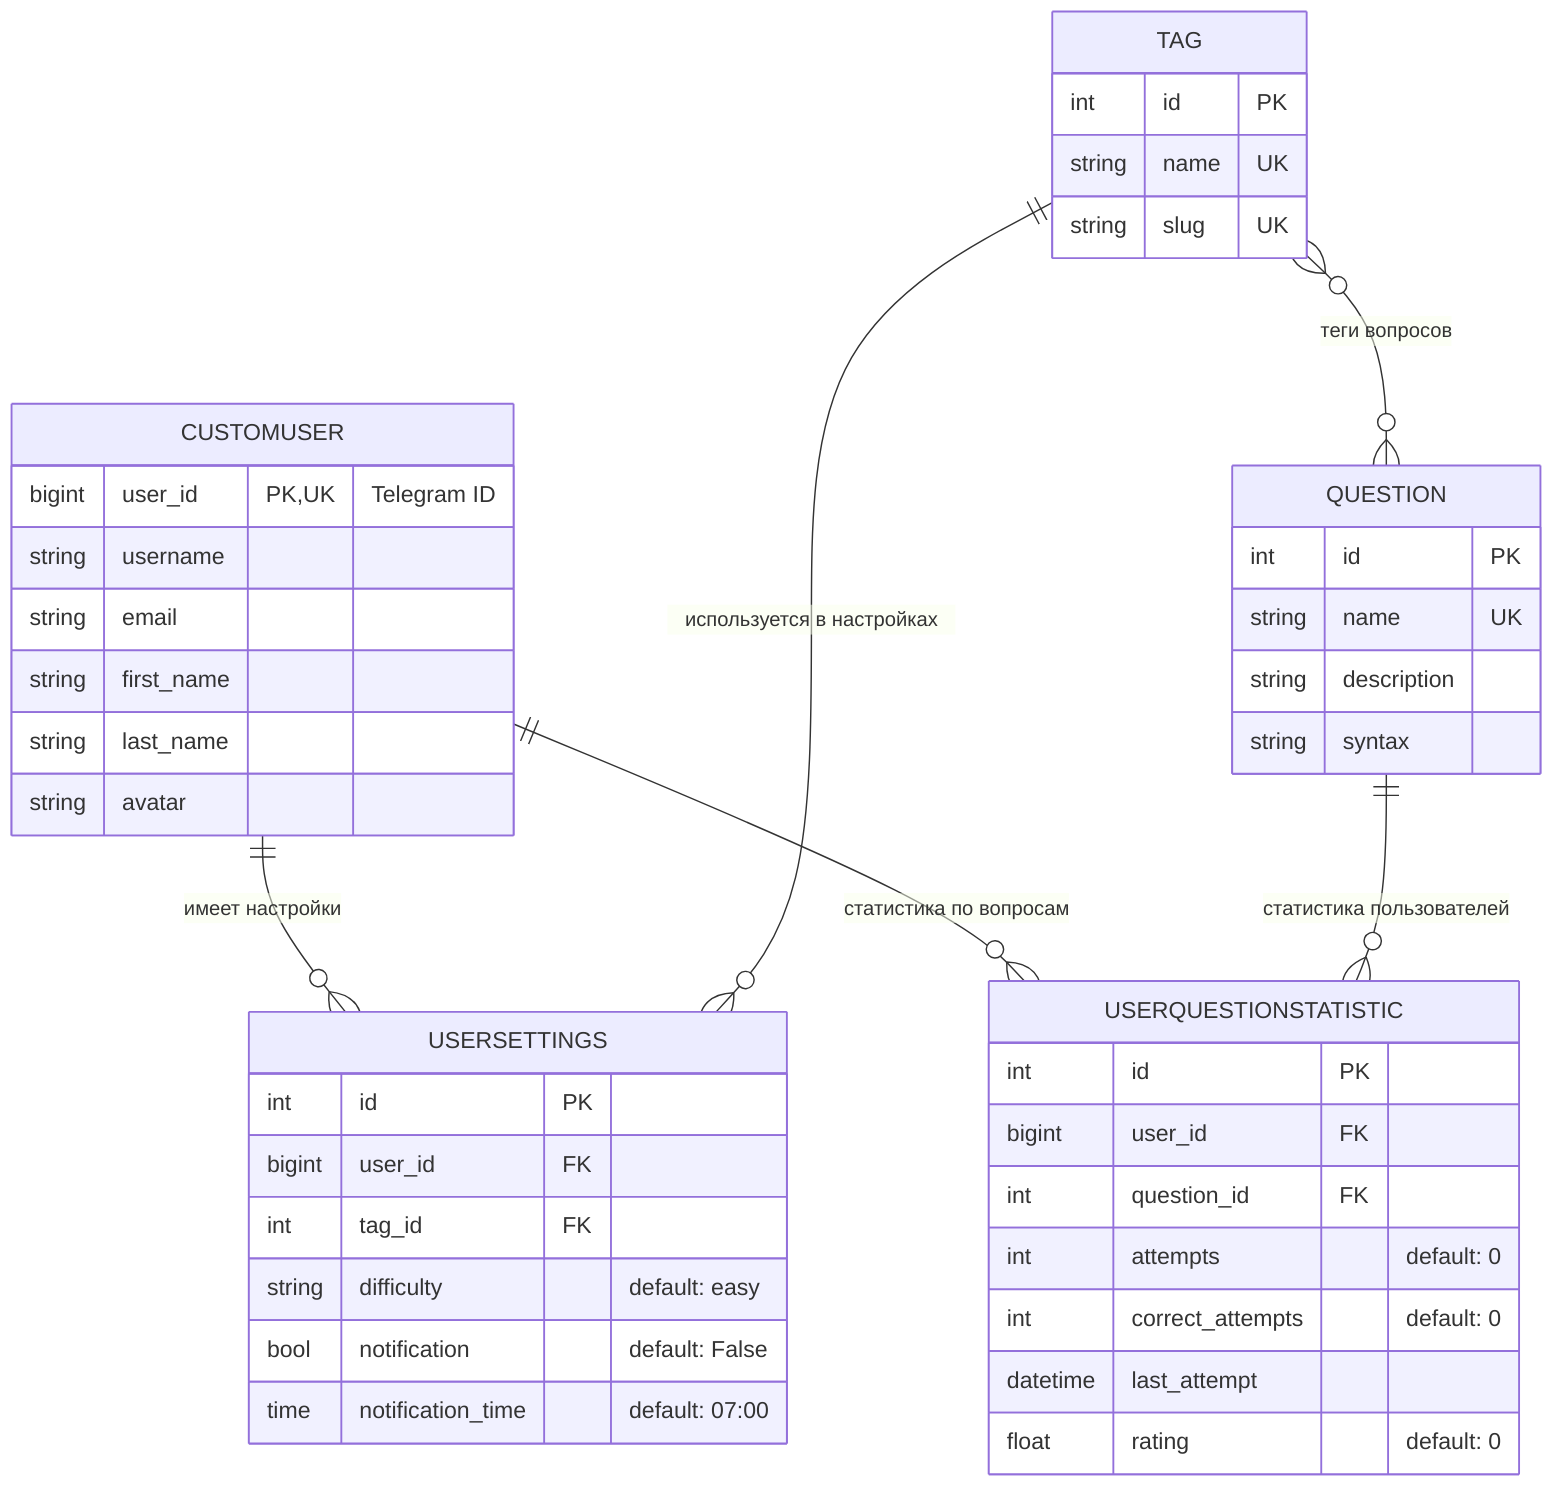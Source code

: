 erDiagram
    CUSTOMUSER {
        bigint user_id PK, UK "Telegram ID"
        string username
        string email
        string first_name
        string last_name
        string avatar
    }
    TAG {
        int id PK
        string name UK
        string slug UK
    }
    QUESTION {
        int id PK
        string name UK
        string description
        string syntax
    }
    USERSETTINGS {
        int id PK
        bigint user_id FK
        int tag_id FK
        string difficulty "default: easy"
        bool notification "default: False"
        time notification_time "default: 07:00"
    }
    USERQUESTIONSTATISTIC {
        int id PK
        bigint user_id FK
        int question_id FK
        int attempts "default: 0"
        int correct_attempts "default: 0"
        datetime last_attempt
        float rating "default: 0"
    }

    CUSTOMUSER ||--o{ USERSETTINGS : "имеет настройки"
    TAG ||--o{ USERSETTINGS : "используется в настройках"
    TAG }o--o{ QUESTION : "теги вопросов"
    CUSTOMUSER ||--o{ USERQUESTIONSTATISTIC : "статистика по вопросам"
    QUESTION ||--o{ USERQUESTIONSTATISTIC : "статистика пользователей"